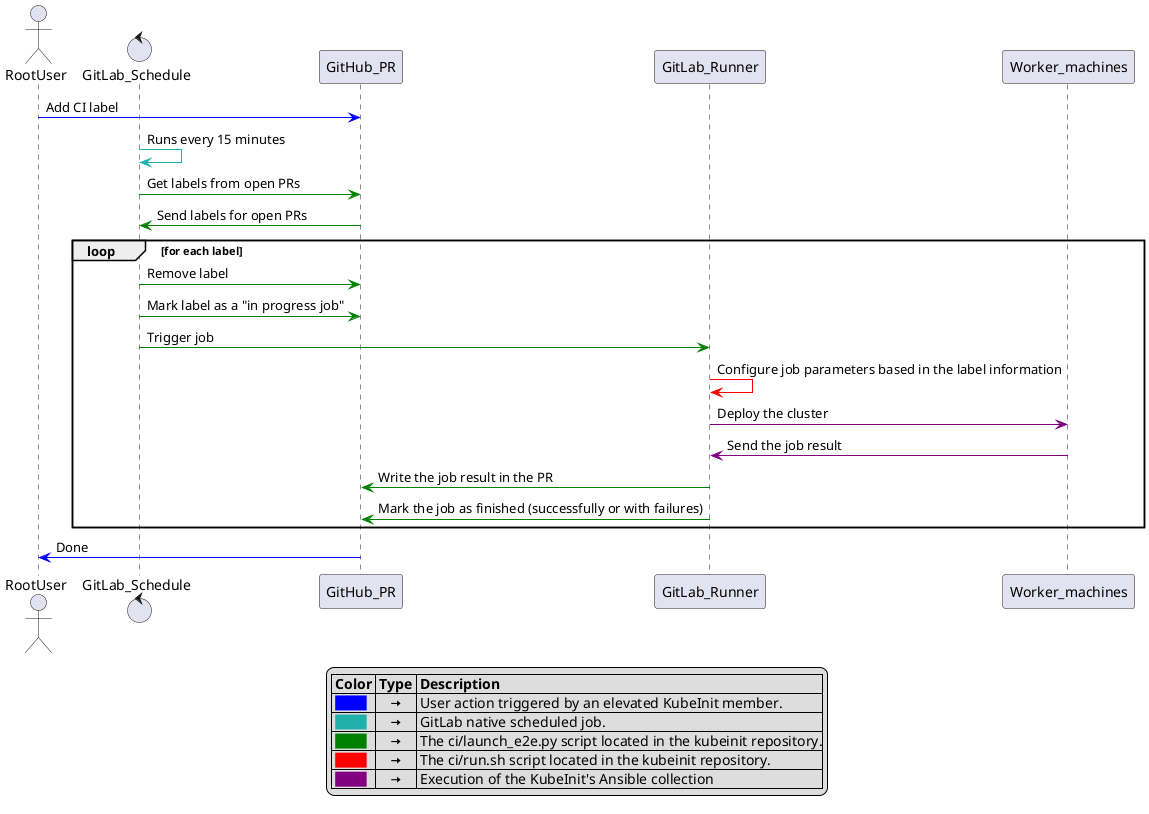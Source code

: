 @startuml
actor RootUser
control GitLab_Schedule

RootUser [bold,#blue]-> GitHub_PR : Add CI label
GitLab_Schedule [bold,#LightSeaGreen]-> GitLab_Schedule: Runs every 15 minutes
GitLab_Schedule [bold,#green]-> GitHub_PR : Get labels from open PRs
GitHub_PR [bold,#green]-> GitLab_Schedule: Send labels for open PRs

Loop for each label
  GitLab_Schedule [bold,#green]-> GitHub_PR : Remove label
  GitLab_Schedule [bold,#green]-> GitHub_PR : Mark label as a "in progress job"
  GitLab_Schedule [bold,#green]-> GitLab_Runner : Trigger job
  GitLab_Runner [bold,#red]-> GitLab_Runner : Configure job parameters based in the label information
  GitLab_Runner [bold,#purple]-> Worker_machines : Deploy the cluster
  Worker_machines [bold,#purple]-> GitLab_Runner : Send the job result
  GitLab_Runner [bold,#green]-> GitHub_PR : Write the job result in the PR
  GitLab_Runner [bold,#green]-> GitHub_PR : Mark the job as finished (successfully or with failures)
End

GitHub_PR [bold,#blue]-> RootUser: Done

legend
    |= Color |= Type |= Description |
    | <size:11><back:#Blue>           </back></size>|    <&arrow-right> | User action triggered by an elevated KubeInit member. |
    | <size:11><back:#LightSeaGreen>           </back></size>|    <&arrow-right> | GitLab native scheduled job. |
    | <size:11><back:#Green>           </back></size>|    <&arrow-right> | The ci/launch_e2e.py script located in the kubeinit repository.|
    | <size:11><back:#Red>           </back></size>|    <&arrow-right> | The ci/run.sh script located in the kubeinit repository.|
    | <size:11><back:#Purple>           </back></size>|    <&arrow-right> | Execution of the KubeInit's Ansible collection|
endlegend
@enduml
